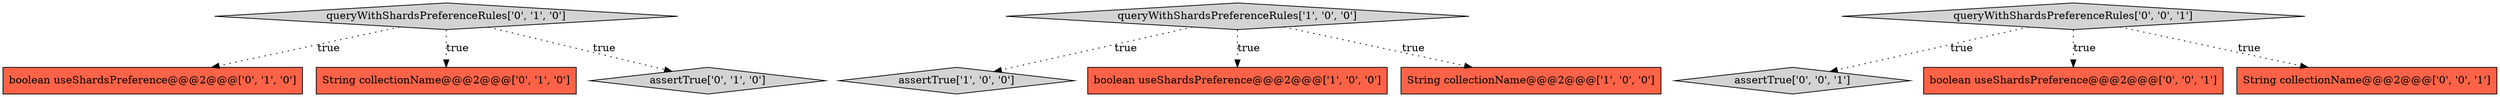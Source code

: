 digraph {
7 [style = filled, label = "boolean useShardsPreference@@@2@@@['0', '1', '0']", fillcolor = tomato, shape = box image = "AAA0AAABBB2BBB"];
3 [style = filled, label = "assertTrue['1', '0', '0']", fillcolor = lightgray, shape = diamond image = "AAA0AAABBB1BBB"];
4 [style = filled, label = "queryWithShardsPreferenceRules['0', '1', '0']", fillcolor = lightgray, shape = diamond image = "AAA0AAABBB2BBB"];
5 [style = filled, label = "String collectionName@@@2@@@['0', '1', '0']", fillcolor = tomato, shape = box image = "AAA0AAABBB2BBB"];
6 [style = filled, label = "assertTrue['0', '1', '0']", fillcolor = lightgray, shape = diamond image = "AAA0AAABBB2BBB"];
8 [style = filled, label = "assertTrue['0', '0', '1']", fillcolor = lightgray, shape = diamond image = "AAA0AAABBB3BBB"];
0 [style = filled, label = "boolean useShardsPreference@@@2@@@['1', '0', '0']", fillcolor = tomato, shape = box image = "AAA0AAABBB1BBB"];
9 [style = filled, label = "boolean useShardsPreference@@@2@@@['0', '0', '1']", fillcolor = tomato, shape = box image = "AAA0AAABBB3BBB"];
2 [style = filled, label = "queryWithShardsPreferenceRules['1', '0', '0']", fillcolor = lightgray, shape = diamond image = "AAA0AAABBB1BBB"];
1 [style = filled, label = "String collectionName@@@2@@@['1', '0', '0']", fillcolor = tomato, shape = box image = "AAA0AAABBB1BBB"];
11 [style = filled, label = "String collectionName@@@2@@@['0', '0', '1']", fillcolor = tomato, shape = box image = "AAA0AAABBB3BBB"];
10 [style = filled, label = "queryWithShardsPreferenceRules['0', '0', '1']", fillcolor = lightgray, shape = diamond image = "AAA0AAABBB3BBB"];
2->3 [style = dotted, label="true"];
4->6 [style = dotted, label="true"];
4->7 [style = dotted, label="true"];
4->5 [style = dotted, label="true"];
10->8 [style = dotted, label="true"];
2->0 [style = dotted, label="true"];
10->9 [style = dotted, label="true"];
10->11 [style = dotted, label="true"];
2->1 [style = dotted, label="true"];
}
